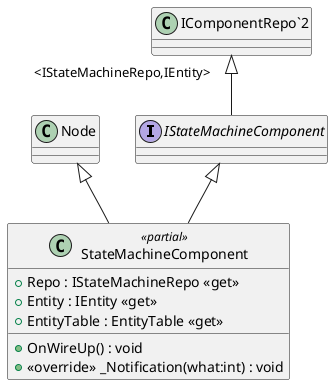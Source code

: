@startuml
interface IStateMachineComponent {
}
class StateMachineComponent <<partial>> {
    + OnWireUp() : void
    + Repo : IStateMachineRepo <<get>>
    + Entity : IEntity <<get>>
    + EntityTable : EntityTable <<get>>
    + <<override>> _Notification(what:int) : void
}
"IComponentRepo`2" "<IStateMachineRepo,IEntity>" <|-- IStateMachineComponent
Node <|-- StateMachineComponent
IStateMachineComponent <|-- StateMachineComponent
@enduml
